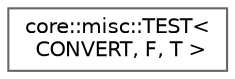 digraph "Graphical Class Hierarchy"
{
 // INTERACTIVE_SVG=YES
 // LATEX_PDF_SIZE
  bgcolor="transparent";
  edge [fontname=Helvetica,fontsize=10,labelfontname=Helvetica,labelfontsize=10];
  node [fontname=Helvetica,fontsize=10,shape=box,height=0.2,width=0.4];
  rankdir="LR";
  Node0 [id="Node000000",label="core::misc::TEST\<\l CONVERT, F, T \>",height=0.2,width=0.4,color="grey40", fillcolor="white", style="filled",URL="$d7/d84/a00535.html",tooltip=" "];
}
